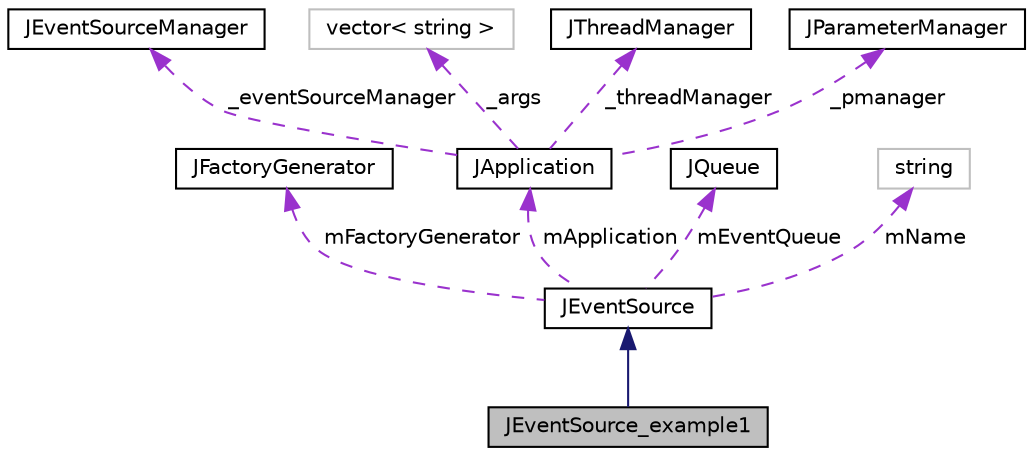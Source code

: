digraph "JEventSource_example1"
{
  edge [fontname="Helvetica",fontsize="10",labelfontname="Helvetica",labelfontsize="10"];
  node [fontname="Helvetica",fontsize="10",shape=record];
  Node1 [label="JEventSource_example1",height=0.2,width=0.4,color="black", fillcolor="grey75", style="filled" fontcolor="black"];
  Node2 -> Node1 [dir="back",color="midnightblue",fontsize="10",style="solid",fontname="Helvetica"];
  Node2 [label="JEventSource",height=0.2,width=0.4,color="black", fillcolor="white", style="filled",URL="$class_j_event_source.html"];
  Node3 -> Node2 [dir="back",color="darkorchid3",fontsize="10",style="dashed",label=" mFactoryGenerator" ,fontname="Helvetica"];
  Node3 [label="JFactoryGenerator",height=0.2,width=0.4,color="black", fillcolor="white", style="filled",URL="$class_j_factory_generator.html"];
  Node4 -> Node2 [dir="back",color="darkorchid3",fontsize="10",style="dashed",label=" mApplication" ,fontname="Helvetica"];
  Node4 [label="JApplication",height=0.2,width=0.4,color="black", fillcolor="white", style="filled",URL="$class_j_application.html",tooltip="JANA application class (singleton). "];
  Node5 -> Node4 [dir="back",color="darkorchid3",fontsize="10",style="dashed",label=" _eventSourceManager" ,fontname="Helvetica"];
  Node5 [label="JEventSourceManager",height=0.2,width=0.4,color="black", fillcolor="white", style="filled",URL="$class_j_event_source_manager.html"];
  Node6 -> Node4 [dir="back",color="darkorchid3",fontsize="10",style="dashed",label=" _args" ,fontname="Helvetica"];
  Node6 [label="vector\< string \>",height=0.2,width=0.4,color="grey75", fillcolor="white", style="filled"];
  Node7 -> Node4 [dir="back",color="darkorchid3",fontsize="10",style="dashed",label=" _threadManager" ,fontname="Helvetica"];
  Node7 [label="JThreadManager",height=0.2,width=0.4,color="black", fillcolor="white", style="filled",URL="$class_j_thread_manager.html"];
  Node8 -> Node4 [dir="back",color="darkorchid3",fontsize="10",style="dashed",label=" _pmanager" ,fontname="Helvetica"];
  Node8 [label="JParameterManager",height=0.2,width=0.4,color="black", fillcolor="white", style="filled",URL="$class_j_parameter_manager.html"];
  Node9 -> Node2 [dir="back",color="darkorchid3",fontsize="10",style="dashed",label=" mEventQueue" ,fontname="Helvetica"];
  Node9 [label="JQueue",height=0.2,width=0.4,color="black", fillcolor="white", style="filled",URL="$class_j_queue.html"];
  Node10 -> Node2 [dir="back",color="darkorchid3",fontsize="10",style="dashed",label=" mName" ,fontname="Helvetica"];
  Node10 [label="string",height=0.2,width=0.4,color="grey75", fillcolor="white", style="filled"];
}
